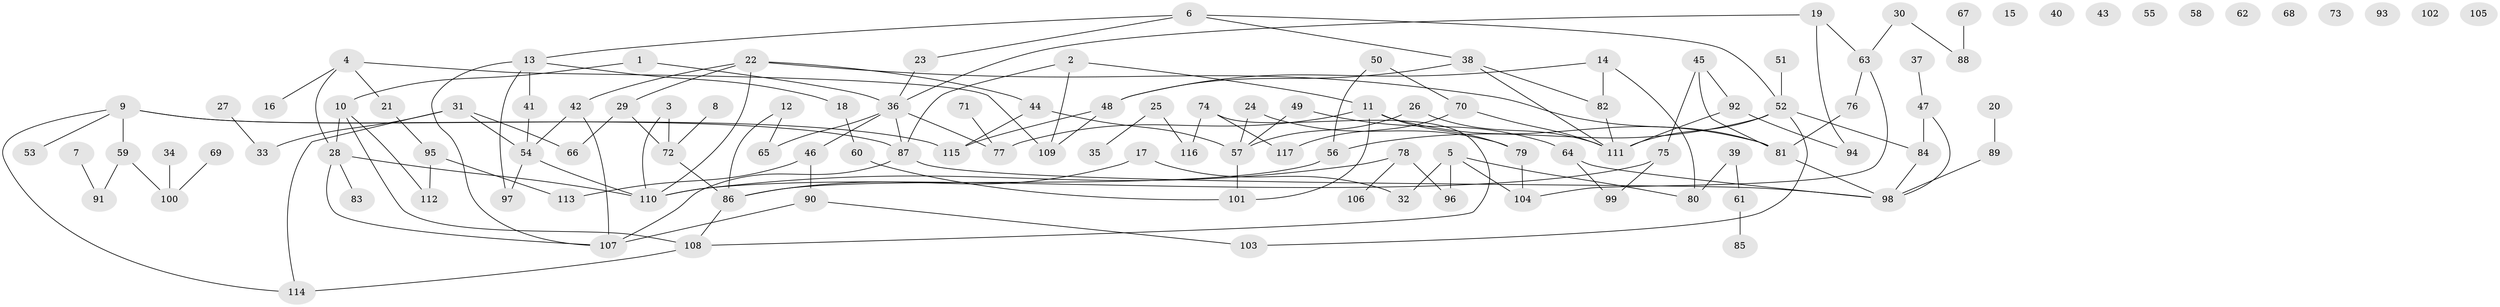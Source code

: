 // coarse degree distribution, {2: 0.2222222222222222, 4: 0.07407407407407407, 5: 0.06172839506172839, 11: 0.012345679012345678, 1: 0.16049382716049382, 3: 0.24691358024691357, 0: 0.13580246913580246, 13: 0.012345679012345678, 6: 0.04938271604938271, 10: 0.012345679012345678, 8: 0.012345679012345678}
// Generated by graph-tools (version 1.1) at 2025/16/03/04/25 18:16:29]
// undirected, 117 vertices, 150 edges
graph export_dot {
graph [start="1"]
  node [color=gray90,style=filled];
  1;
  2;
  3;
  4;
  5;
  6;
  7;
  8;
  9;
  10;
  11;
  12;
  13;
  14;
  15;
  16;
  17;
  18;
  19;
  20;
  21;
  22;
  23;
  24;
  25;
  26;
  27;
  28;
  29;
  30;
  31;
  32;
  33;
  34;
  35;
  36;
  37;
  38;
  39;
  40;
  41;
  42;
  43;
  44;
  45;
  46;
  47;
  48;
  49;
  50;
  51;
  52;
  53;
  54;
  55;
  56;
  57;
  58;
  59;
  60;
  61;
  62;
  63;
  64;
  65;
  66;
  67;
  68;
  69;
  70;
  71;
  72;
  73;
  74;
  75;
  76;
  77;
  78;
  79;
  80;
  81;
  82;
  83;
  84;
  85;
  86;
  87;
  88;
  89;
  90;
  91;
  92;
  93;
  94;
  95;
  96;
  97;
  98;
  99;
  100;
  101;
  102;
  103;
  104;
  105;
  106;
  107;
  108;
  109;
  110;
  111;
  112;
  113;
  114;
  115;
  116;
  117;
  1 -- 10;
  1 -- 36;
  2 -- 11;
  2 -- 87;
  2 -- 109;
  3 -- 72;
  3 -- 110;
  4 -- 16;
  4 -- 21;
  4 -- 28;
  4 -- 109;
  5 -- 32;
  5 -- 80;
  5 -- 96;
  5 -- 104;
  6 -- 13;
  6 -- 23;
  6 -- 38;
  6 -- 52;
  7 -- 91;
  8 -- 72;
  9 -- 53;
  9 -- 59;
  9 -- 87;
  9 -- 114;
  9 -- 115;
  10 -- 28;
  10 -- 108;
  10 -- 112;
  11 -- 77;
  11 -- 79;
  11 -- 81;
  11 -- 101;
  12 -- 65;
  12 -- 86;
  13 -- 18;
  13 -- 41;
  13 -- 97;
  13 -- 107;
  14 -- 48;
  14 -- 80;
  14 -- 82;
  17 -- 32;
  17 -- 86;
  18 -- 60;
  19 -- 36;
  19 -- 63;
  19 -- 94;
  20 -- 89;
  21 -- 95;
  22 -- 29;
  22 -- 42;
  22 -- 44;
  22 -- 81;
  22 -- 110;
  23 -- 36;
  24 -- 57;
  24 -- 79;
  25 -- 35;
  25 -- 116;
  26 -- 57;
  26 -- 111;
  27 -- 33;
  28 -- 83;
  28 -- 107;
  28 -- 110;
  29 -- 66;
  29 -- 72;
  30 -- 63;
  30 -- 88;
  31 -- 33;
  31 -- 54;
  31 -- 66;
  31 -- 114;
  34 -- 100;
  36 -- 46;
  36 -- 65;
  36 -- 77;
  36 -- 87;
  37 -- 47;
  38 -- 48;
  38 -- 82;
  38 -- 111;
  39 -- 61;
  39 -- 80;
  41 -- 54;
  42 -- 54;
  42 -- 107;
  44 -- 57;
  44 -- 115;
  45 -- 75;
  45 -- 81;
  45 -- 92;
  46 -- 90;
  46 -- 113;
  47 -- 84;
  47 -- 98;
  48 -- 109;
  48 -- 115;
  49 -- 57;
  49 -- 64;
  50 -- 56;
  50 -- 70;
  51 -- 52;
  52 -- 56;
  52 -- 84;
  52 -- 103;
  52 -- 111;
  54 -- 97;
  54 -- 110;
  56 -- 86;
  57 -- 101;
  59 -- 91;
  59 -- 100;
  60 -- 101;
  61 -- 85;
  63 -- 76;
  63 -- 104;
  64 -- 98;
  64 -- 99;
  67 -- 88;
  69 -- 100;
  70 -- 111;
  70 -- 117;
  71 -- 77;
  72 -- 86;
  74 -- 108;
  74 -- 116;
  74 -- 117;
  75 -- 99;
  75 -- 110;
  76 -- 81;
  78 -- 96;
  78 -- 106;
  78 -- 110;
  79 -- 104;
  81 -- 98;
  82 -- 111;
  84 -- 98;
  86 -- 108;
  87 -- 98;
  87 -- 107;
  89 -- 98;
  90 -- 103;
  90 -- 107;
  92 -- 94;
  92 -- 111;
  95 -- 112;
  95 -- 113;
  108 -- 114;
}
